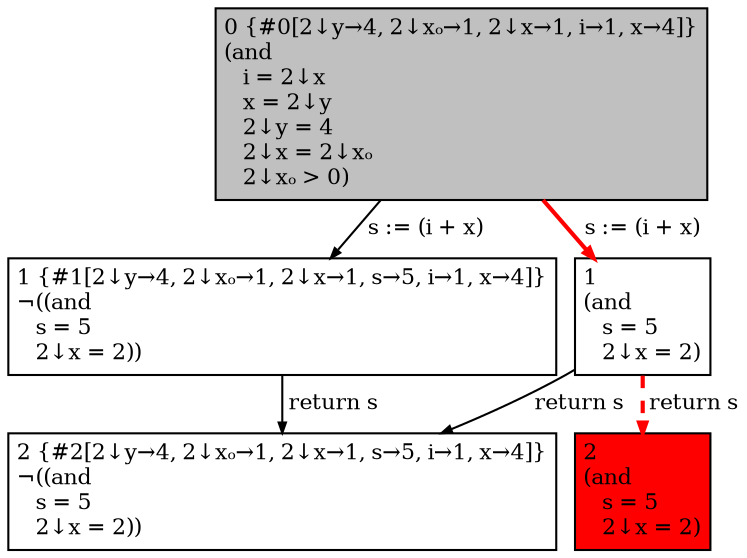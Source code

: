 digraph {
	ranksep=0.10
	nodesep=0.12
	node[fontsize=10.5,shape=box,height=0.02,width=0.02,margin="0.05,0.05"]
	edge[fontsize=10.5,arrowsize=0.5]

	0 [label="0 {#0[2↓y→4, 2↓xₒ→1, 2↓x→1, i→1, x→4]}\l(and\l   i = 2↓x\l   x = 2↓y\l   2↓y = 4\l   2↓x = 2↓xₒ\l   2↓xₒ > 0)\l",style=filled,fillcolor=gray]
	1 [label="2 {#2[2↓y→4, 2↓xₒ→1, 2↓x→1, s→5, i→1, x→4]}\l&not;((and\l   s = 5\l   2↓x = 2))\l"]
	2 [label="2\l(and\l   s = 5\l   2↓x = 2)\l",style=filled,fillcolor=red]
	3 [label="1 {#1[2↓y→4, 2↓xₒ→1, 2↓x→1, s→5, i→1, x→4]}\l&not;((and\l   s = 5\l   2↓x = 2))\l"]
	4 [label="1\l(and\l   s = 5\l   2↓x = 2)\l"]

	0->3[label=" s := (i + x)"]
	0->4[label=" s := (i + x)", color="#FF0000", style="bold"]
	4->2[label=" return s", color="#FF0000", style="bold,dashed"]
	4->1[label=" return s"]
	3->1[label=" return s"]
}